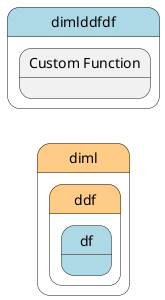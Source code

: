 @startuml
left to right direction


state "diml" as diml #ffcc88 {
state "ddf" as dimlddf #ffcc88 {
state "df" as dimlddfdf #lightblue {
}
}
}


state "dimlddfdf" as pstatename #lightblue {
    state "Custom Function" as dffunction {
    }
}





@enduml
